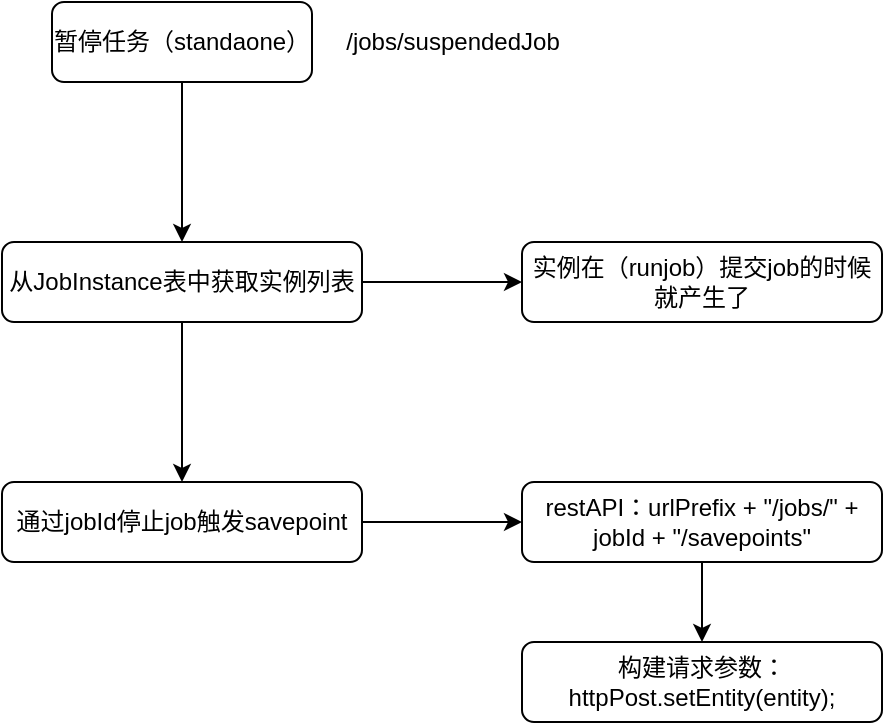 <mxfile version="14.7.2" type="github">
  <diagram id="rqZE1zkjcnGDybR2Cvvr" name="Page-1">
    <mxGraphModel dx="496" dy="270" grid="1" gridSize="10" guides="1" tooltips="1" connect="1" arrows="1" fold="1" page="1" pageScale="1" pageWidth="827" pageHeight="1169" math="0" shadow="0">
      <root>
        <mxCell id="0" />
        <mxCell id="1" parent="0" />
        <mxCell id="avaQdtREV8DfUGoCfS8B-5" value="" style="edgeStyle=orthogonalEdgeStyle;rounded=0;orthogonalLoop=1;jettySize=auto;html=1;" edge="1" parent="1" source="avaQdtREV8DfUGoCfS8B-1" target="avaQdtREV8DfUGoCfS8B-4">
          <mxGeometry relative="1" as="geometry" />
        </mxCell>
        <mxCell id="avaQdtREV8DfUGoCfS8B-1" value="暂停任务（standaone）" style="rounded=1;whiteSpace=wrap;html=1;" vertex="1" parent="1">
          <mxGeometry x="270" y="90" width="130" height="40" as="geometry" />
        </mxCell>
        <mxCell id="avaQdtREV8DfUGoCfS8B-3" value="/jobs/suspendedJob" style="text;html=1;align=center;verticalAlign=middle;resizable=0;points=[];autosize=1;strokeColor=none;" vertex="1" parent="1">
          <mxGeometry x="410" y="100" width="120" height="20" as="geometry" />
        </mxCell>
        <mxCell id="avaQdtREV8DfUGoCfS8B-7" value="" style="edgeStyle=orthogonalEdgeStyle;rounded=0;orthogonalLoop=1;jettySize=auto;html=1;" edge="1" parent="1" source="avaQdtREV8DfUGoCfS8B-4" target="avaQdtREV8DfUGoCfS8B-6">
          <mxGeometry relative="1" as="geometry" />
        </mxCell>
        <mxCell id="avaQdtREV8DfUGoCfS8B-9" value="" style="edgeStyle=orthogonalEdgeStyle;rounded=0;orthogonalLoop=1;jettySize=auto;html=1;" edge="1" parent="1" source="avaQdtREV8DfUGoCfS8B-4" target="avaQdtREV8DfUGoCfS8B-8">
          <mxGeometry relative="1" as="geometry" />
        </mxCell>
        <mxCell id="avaQdtREV8DfUGoCfS8B-4" value="从JobInstance表中获取实例列表" style="rounded=1;whiteSpace=wrap;html=1;" vertex="1" parent="1">
          <mxGeometry x="245" y="210" width="180" height="40" as="geometry" />
        </mxCell>
        <mxCell id="avaQdtREV8DfUGoCfS8B-6" value="实例在（runjob）提交job的时候就产生了" style="rounded=1;whiteSpace=wrap;html=1;" vertex="1" parent="1">
          <mxGeometry x="505" y="210" width="180" height="40" as="geometry" />
        </mxCell>
        <mxCell id="avaQdtREV8DfUGoCfS8B-11" value="" style="edgeStyle=orthogonalEdgeStyle;rounded=0;orthogonalLoop=1;jettySize=auto;html=1;" edge="1" parent="1" source="avaQdtREV8DfUGoCfS8B-8" target="avaQdtREV8DfUGoCfS8B-10">
          <mxGeometry relative="1" as="geometry" />
        </mxCell>
        <mxCell id="avaQdtREV8DfUGoCfS8B-8" value="通过jobId停止job触发savepoint" style="rounded=1;whiteSpace=wrap;html=1;" vertex="1" parent="1">
          <mxGeometry x="245" y="330" width="180" height="40" as="geometry" />
        </mxCell>
        <mxCell id="avaQdtREV8DfUGoCfS8B-13" value="" style="edgeStyle=orthogonalEdgeStyle;rounded=0;orthogonalLoop=1;jettySize=auto;html=1;" edge="1" parent="1" source="avaQdtREV8DfUGoCfS8B-10" target="avaQdtREV8DfUGoCfS8B-12">
          <mxGeometry relative="1" as="geometry" />
        </mxCell>
        <mxCell id="avaQdtREV8DfUGoCfS8B-10" value="restAPI：urlPrefix + &quot;/jobs/&quot; + jobId + &quot;/savepoints&quot;" style="rounded=1;whiteSpace=wrap;html=1;" vertex="1" parent="1">
          <mxGeometry x="505" y="330" width="180" height="40" as="geometry" />
        </mxCell>
        <mxCell id="avaQdtREV8DfUGoCfS8B-12" value="构建请求参数：httpPost.setEntity(entity);" style="rounded=1;whiteSpace=wrap;html=1;" vertex="1" parent="1">
          <mxGeometry x="505" y="410" width="180" height="40" as="geometry" />
        </mxCell>
      </root>
    </mxGraphModel>
  </diagram>
</mxfile>
